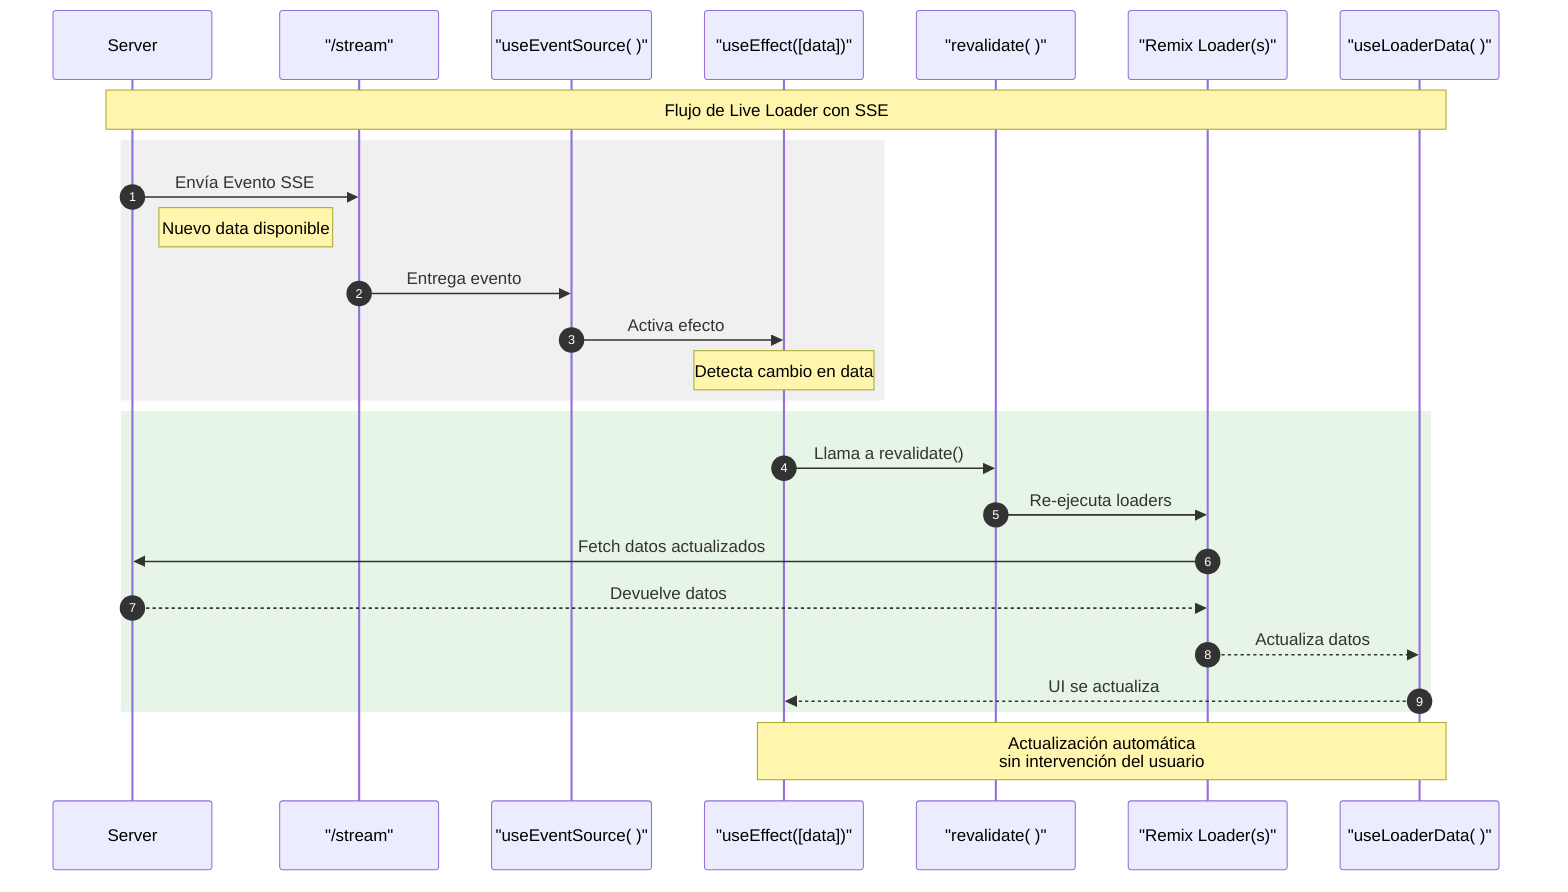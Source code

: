 sequenceDiagram
    autonumber
    participant Server
    participant SSE_Endpoint as "/stream"
    participant Client_useEventSource as "useEventSource( )"
    participant Client_useEffect as "useEffect([data])"
    participant Client_revalidate as "revalidate( )"
    participant Client_RemixLoader as "Remix Loader(s)"
    participant Client_useLoaderData as "useLoaderData( )"

    Note over Server,Client_useLoaderData: Flujo de Live Loader con SSE

    rect rgb(240, 240, 240)
        Server->>SSE_Endpoint: Envía Evento SSE
        Note right of Server: Nuevo data disponible
        SSE_Endpoint->>Client_useEventSource: Entrega evento
        Client_useEventSource->>Client_useEffect: Activa efecto
        Note over Client_useEffect: Detecta cambio en data
    end

    rect rgb(230, 245, 230)
        Client_useEffect->>Client_revalidate: Llama a revalidate()
        Client_revalidate->>Client_RemixLoader: Re-ejecuta loaders
        Client_RemixLoader->>Server: Fetch datos actualizados
        Server-->>Client_RemixLoader: Devuelve datos
        Client_RemixLoader-->>Client_useLoaderData: Actualiza datos
        Client_useLoaderData-->>Client_useEffect: UI se actualiza
    end

    Note over Client_useEffect,Client_useLoaderData: Actualización automática<br/>sin intervención del usuario